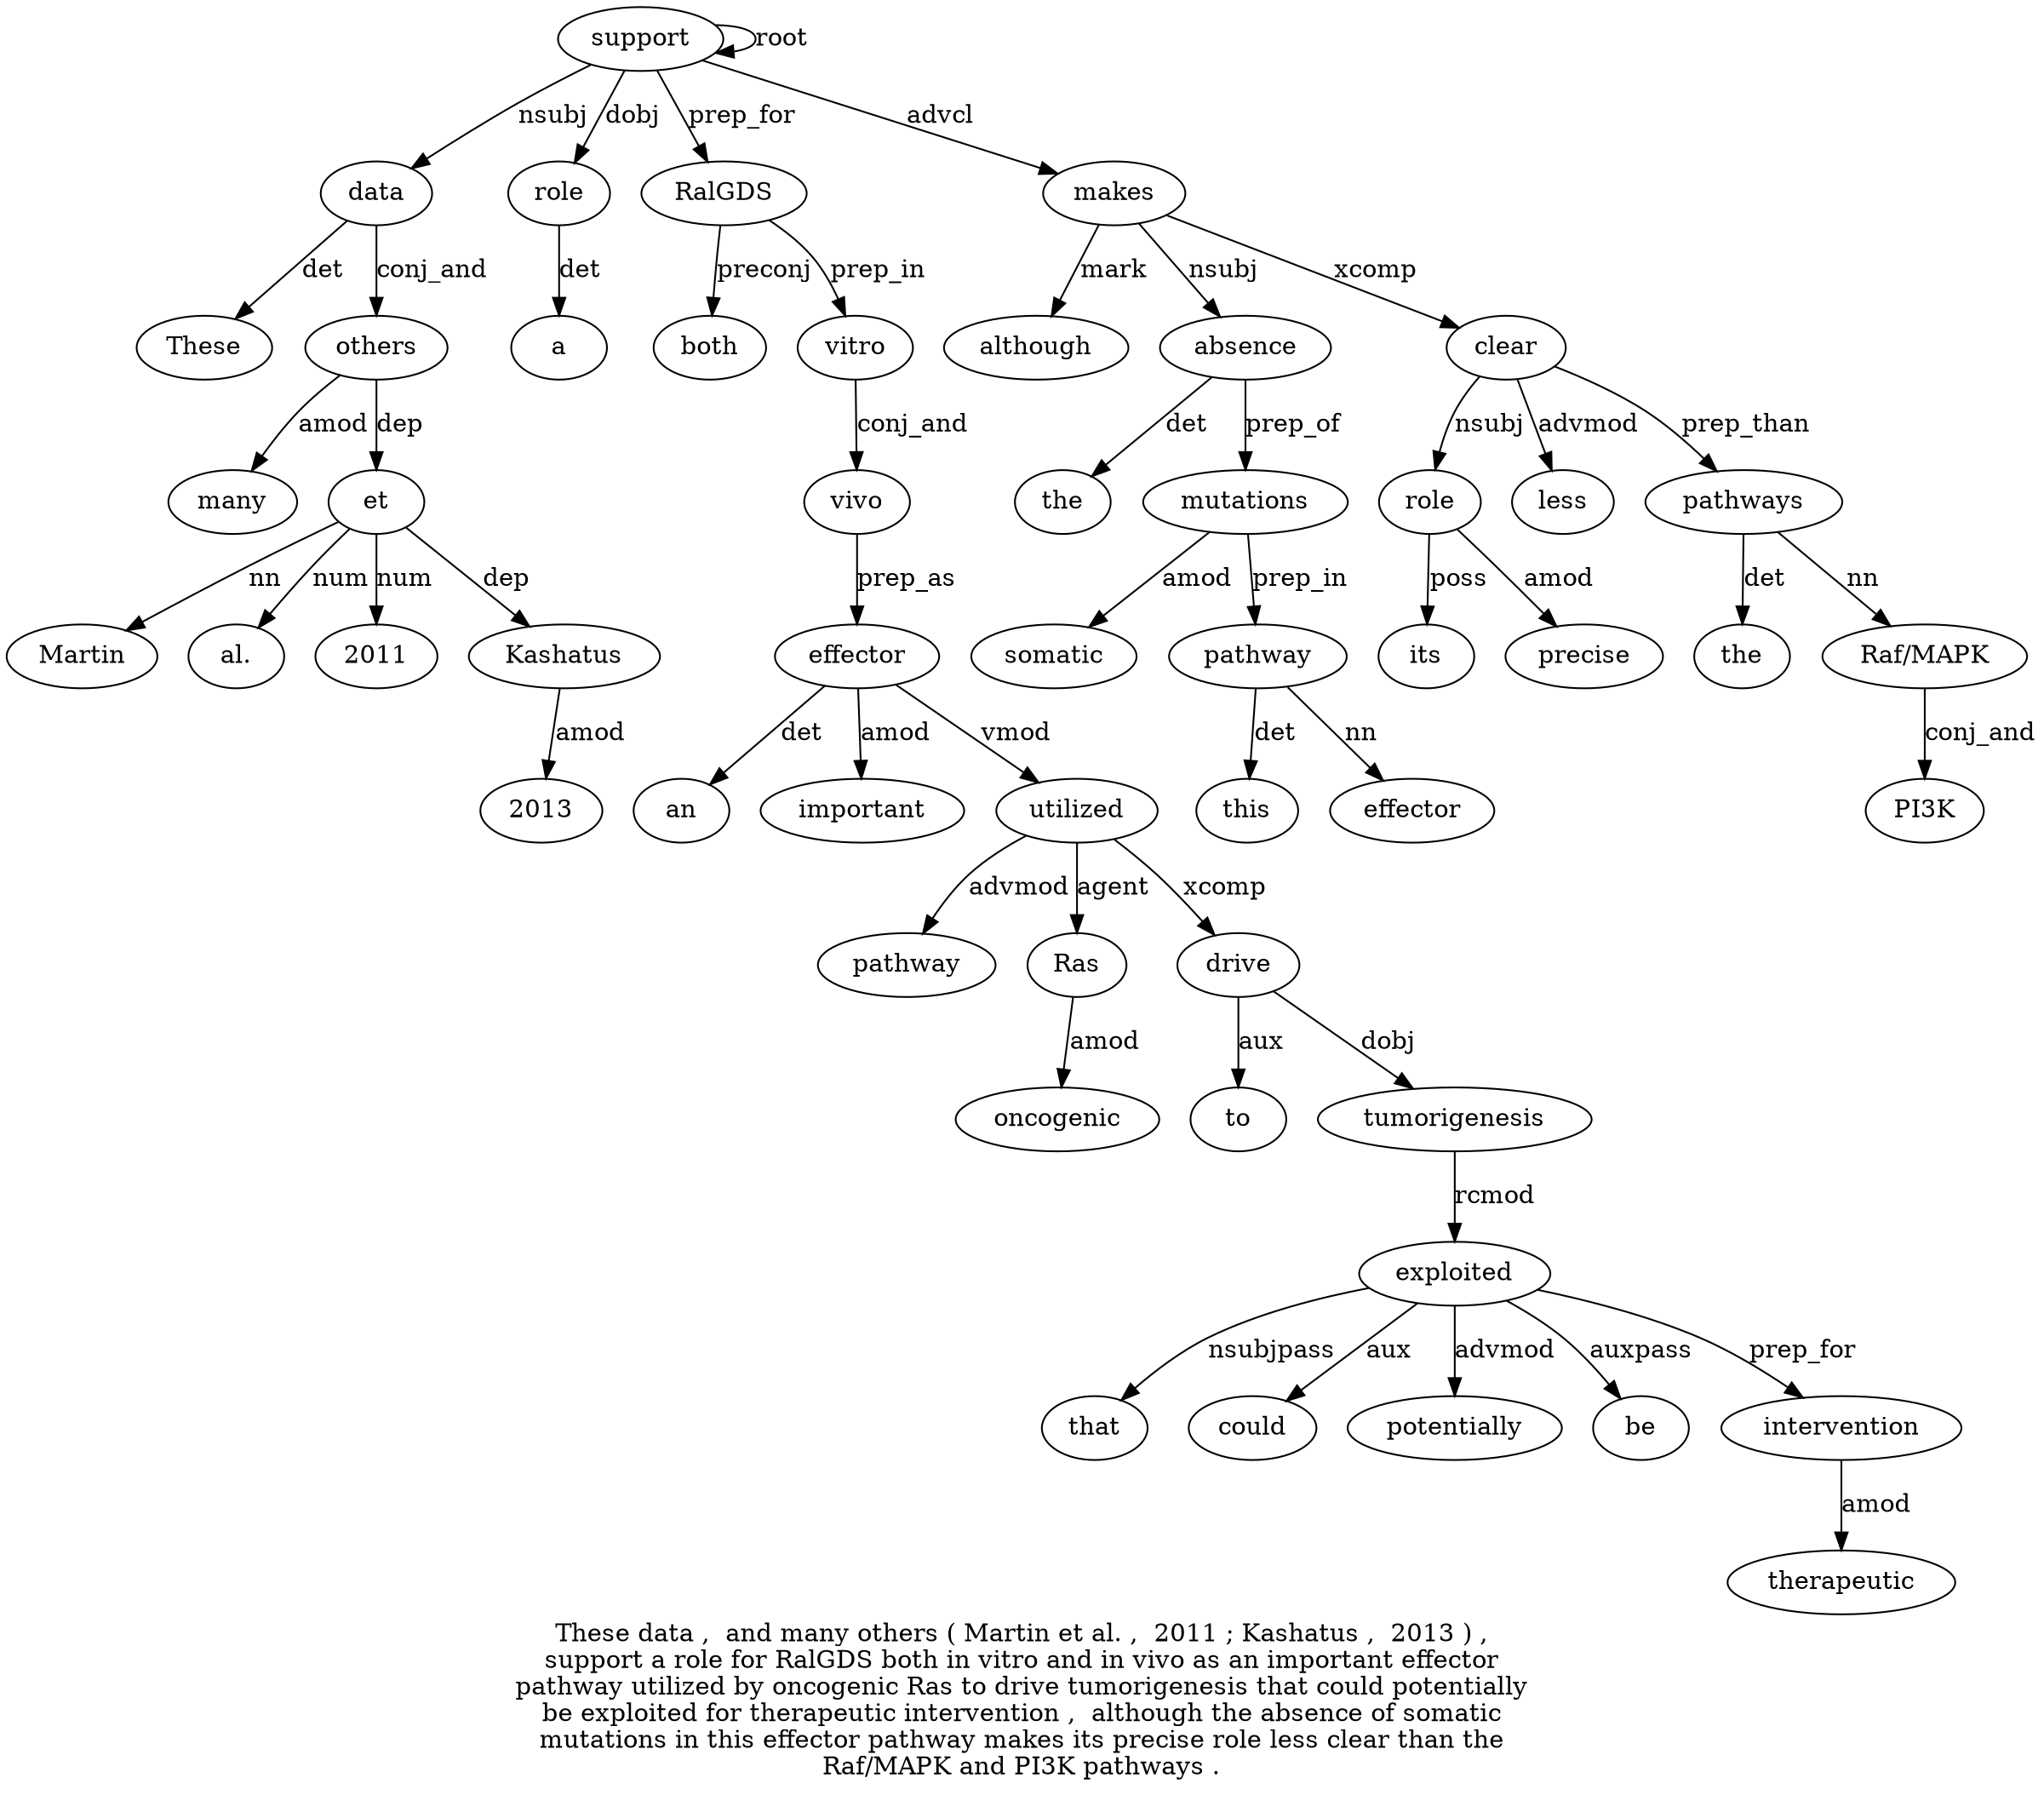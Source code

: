 digraph "These data ,  and many others ( Martin et al. ,  2011 ; Kashatus ,  2013 ) ,  support a role for RalGDS both in vitro and in vivo as an important effector pathway utilized by oncogenic Ras to drive tumorigenesis that could potentially be exploited for therapeutic intervention ,  although the absence of somatic mutations in this effector pathway makes its precise role less clear than the Raf/MAPK and PI3K pathways ." {
label="These data ,  and many others ( Martin et al. ,  2011 ; Kashatus ,  2013 ) ,
support a role for RalGDS both in vitro and in vivo as an important effector
pathway utilized by oncogenic Ras to drive tumorigenesis that could potentially
be exploited for therapeutic intervention ,  although the absence of somatic
mutations in this effector pathway makes its precise role less clear than the
Raf/MAPK and PI3K pathways .";
data2 [style=filled, fillcolor=white, label=data];
These1 [style=filled, fillcolor=white, label=These];
data2 -> These1  [label=det];
support19 [style=filled, fillcolor=white, label=support];
support19 -> data2  [label=nsubj];
others6 [style=filled, fillcolor=white, label=others];
many5 [style=filled, fillcolor=white, label=many];
others6 -> many5  [label=amod];
data2 -> others6  [label=conj_and];
et9 [style=filled, fillcolor=white, label=et];
Martin8 [style=filled, fillcolor=white, label=Martin];
et9 -> Martin8  [label=nn];
others6 -> et9  [label=dep];
"al.10" [style=filled, fillcolor=white, label="al."];
et9 -> "al.10"  [label=num];
2011 [style=filled, fillcolor=white, label=2011];
et9 -> 2011  [label=num];
Kashatus14 [style=filled, fillcolor=white, label=Kashatus];
et9 -> Kashatus14  [label=dep];
201316 [style=filled, fillcolor=white, label=2013];
Kashatus14 -> 201316  [label=amod];
support19 -> support19  [label=root];
role21 [style=filled, fillcolor=white, label=role];
a20 [style=filled, fillcolor=white, label=a];
role21 -> a20  [label=det];
support19 -> role21  [label=dobj];
RalGDS23 [style=filled, fillcolor=white, label=RalGDS];
support19 -> RalGDS23  [label=prep_for];
both24 [style=filled, fillcolor=white, label=both];
RalGDS23 -> both24  [label=preconj];
vitro26 [style=filled, fillcolor=white, label=vitro];
RalGDS23 -> vitro26  [label=prep_in];
vivo29 [style=filled, fillcolor=white, label=vivo];
vitro26 -> vivo29  [label=conj_and];
effector33 [style=filled, fillcolor=white, label=effector];
an31 [style=filled, fillcolor=white, label=an];
effector33 -> an31  [label=det];
important32 [style=filled, fillcolor=white, label=important];
effector33 -> important32  [label=amod];
vivo29 -> effector33  [label=prep_as];
utilized35 [style=filled, fillcolor=white, label=utilized];
pathway34 [style=filled, fillcolor=white, label=pathway];
utilized35 -> pathway34  [label=advmod];
effector33 -> utilized35  [label=vmod];
Ras38 [style=filled, fillcolor=white, label=Ras];
oncogenic37 [style=filled, fillcolor=white, label=oncogenic];
Ras38 -> oncogenic37  [label=amod];
utilized35 -> Ras38  [label=agent];
drive40 [style=filled, fillcolor=white, label=drive];
to39 [style=filled, fillcolor=white, label=to];
drive40 -> to39  [label=aux];
utilized35 -> drive40  [label=xcomp];
tumorigenesis41 [style=filled, fillcolor=white, label=tumorigenesis];
drive40 -> tumorigenesis41  [label=dobj];
exploited46 [style=filled, fillcolor=white, label=exploited];
that42 [style=filled, fillcolor=white, label=that];
exploited46 -> that42  [label=nsubjpass];
could43 [style=filled, fillcolor=white, label=could];
exploited46 -> could43  [label=aux];
potentially44 [style=filled, fillcolor=white, label=potentially];
exploited46 -> potentially44  [label=advmod];
be45 [style=filled, fillcolor=white, label=be];
exploited46 -> be45  [label=auxpass];
tumorigenesis41 -> exploited46  [label=rcmod];
intervention49 [style=filled, fillcolor=white, label=intervention];
therapeutic48 [style=filled, fillcolor=white, label=therapeutic];
intervention49 -> therapeutic48  [label=amod];
exploited46 -> intervention49  [label=prep_for];
makes61 [style=filled, fillcolor=white, label=makes];
although51 [style=filled, fillcolor=white, label=although];
makes61 -> although51  [label=mark];
absence53 [style=filled, fillcolor=white, label=absence];
the52 [style=filled, fillcolor=white, label=the];
absence53 -> the52  [label=det];
makes61 -> absence53  [label=nsubj];
mutations56 [style=filled, fillcolor=white, label=mutations];
somatic55 [style=filled, fillcolor=white, label=somatic];
mutations56 -> somatic55  [label=amod];
absence53 -> mutations56  [label=prep_of];
pathway60 [style=filled, fillcolor=white, label=pathway];
this58 [style=filled, fillcolor=white, label=this];
pathway60 -> this58  [label=det];
effector59 [style=filled, fillcolor=white, label=effector];
pathway60 -> effector59  [label=nn];
mutations56 -> pathway60  [label=prep_in];
support19 -> makes61  [label=advcl];
role64 [style=filled, fillcolor=white, label=role];
its62 [style=filled, fillcolor=white, label=its];
role64 -> its62  [label=poss];
precise63 [style=filled, fillcolor=white, label=precise];
role64 -> precise63  [label=amod];
clear66 [style=filled, fillcolor=white, label=clear];
clear66 -> role64  [label=nsubj];
less65 [style=filled, fillcolor=white, label=less];
clear66 -> less65  [label=advmod];
makes61 -> clear66  [label=xcomp];
pathways72 [style=filled, fillcolor=white, label=pathways];
the68 [style=filled, fillcolor=white, label=the];
pathways72 -> the68  [label=det];
"Raf/MAPK69" [style=filled, fillcolor=white, label="Raf/MAPK"];
pathways72 -> "Raf/MAPK69"  [label=nn];
PI3K71 [style=filled, fillcolor=white, label=PI3K];
"Raf/MAPK69" -> PI3K71  [label=conj_and];
clear66 -> pathways72  [label=prep_than];
}
